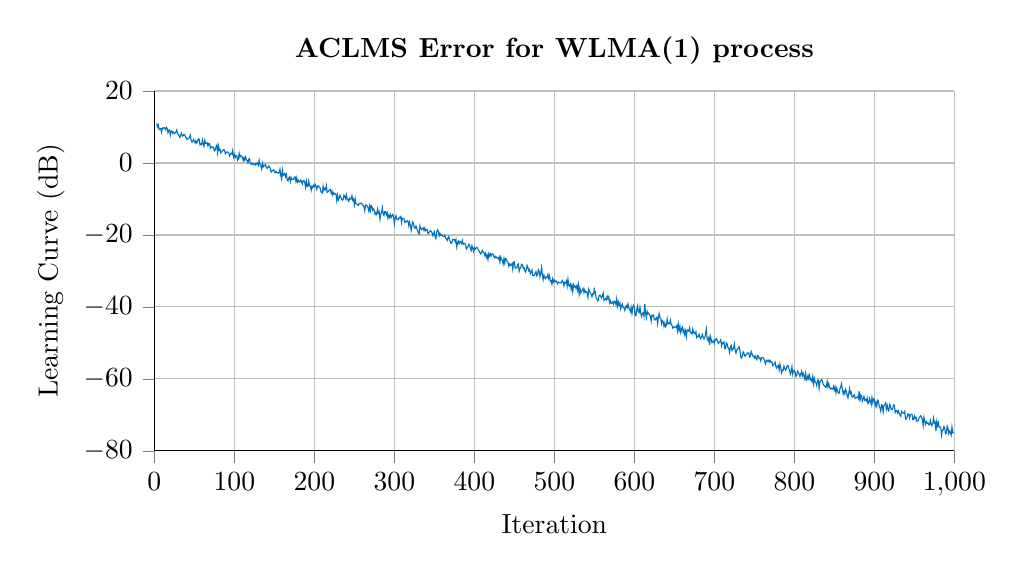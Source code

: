 % This file was created by matlab2tikz.
% Minimal pgfplots version: 1.3
%
%The latest updates can be retrieved from
%  http://www.mathworks.com/matlabcentral/fileexchange/22022-matlab2tikz
%where you can also make suggestions and rate matlab2tikz.
%
\definecolor{mycolor1}{rgb}{0.0,0.447,0.741}%
%
\begin{tikzpicture}

\begin{axis}[%
width=4in,
height=1.8in,
at={(1.011in,0.642in)},
scale only axis,
unbounded coords=jump,
xmin=0,
xmax=1000,
tick align=outside,
xlabel={Iteration},
xmajorgrids,
ymin=-80,
ymax=20,
ylabel={Learning Curve (dB)},
ymajorgrids,
title style={font=\bfseries},
title={ACLMS Error for WLMA(1) process},
axis x line*=bottom,
axis y line*=left
]
\addplot [color=mycolor1,solid,forget plot]
  table[row sep=crcr]{%
1	-inf\\
2	-inf\\
3	10.976\\
4	9.971\\
5	10.513\\
6	9.29\\
7	9.486\\
8	9.522\\
9	8.499\\
10	9.714\\
11	9.561\\
12	9.788\\
13	9.697\\
14	9.252\\
15	9.919\\
16	9.598\\
17	8.405\\
18	9.02\\
19	9.226\\
20	7.702\\
21	8.769\\
22	8.902\\
23	8.207\\
24	8.539\\
25	8.219\\
26	8.306\\
27	8.644\\
28	9.156\\
29	8.065\\
30	7.894\\
31	7.422\\
32	7.109\\
33	7.841\\
34	8.285\\
35	7.428\\
36	7.573\\
37	7.954\\
38	7.919\\
39	7.049\\
40	6.947\\
41	6.508\\
42	6.721\\
43	6.813\\
44	7.216\\
45	7.766\\
46	6.296\\
47	5.757\\
48	6.075\\
49	6.536\\
50	5.958\\
51	5.576\\
52	6.197\\
53	5.54\\
54	5.998\\
55	6.706\\
56	6.657\\
57	5.053\\
58	5.271\\
59	5.068\\
60	6.425\\
61	5.275\\
62	4.594\\
63	6.306\\
64	5.424\\
65	5.39\\
66	5.606\\
67	4.752\\
68	5.384\\
69	5.434\\
70	4.127\\
71	4.5\\
72	4.508\\
73	4.24\\
74	4.313\\
75	3.341\\
76	3.546\\
77	4.385\\
78	4.917\\
79	2.851\\
80	4.796\\
81	3.555\\
82	3.826\\
83	2.769\\
84	3.091\\
85	3.314\\
86	3.588\\
87	3.714\\
88	3.065\\
89	2.579\\
90	3.062\\
91	3.056\\
92	2.965\\
93	2.784\\
94	1.924\\
95	2.45\\
96	2.696\\
97	2.459\\
98	3.527\\
99	1.664\\
100	2.335\\
101	1.492\\
102	2.08\\
103	2.087\\
104	0.728\\
105	1.044\\
106	2.676\\
107	1.664\\
108	2.082\\
109	1.859\\
110	1.611\\
111	0.651\\
112	1.423\\
113	0.752\\
114	1.651\\
115	0.918\\
116	0.674\\
117	0.051\\
118	1.027\\
119	1.192\\
120	-0.27\\
121	-0.132\\
122	-0.364\\
123	-0.071\\
124	-0.469\\
125	-0.418\\
126	-0.579\\
127	-0.075\\
128	-0.355\\
129	-0.015\\
130	-0.636\\
131	0.72\\
132	-0.459\\
133	-0.701\\
134	-1.634\\
135	-0.086\\
136	-1.091\\
137	-0.636\\
138	-0.773\\
139	-0.474\\
140	-1.363\\
141	-1.484\\
142	-1.253\\
143	-0.813\\
144	-1.23\\
145	-1.478\\
146	-2.569\\
147	-2.332\\
148	-2.028\\
149	-1.917\\
150	-2.327\\
151	-2.701\\
152	-2.369\\
153	-2.724\\
154	-2.656\\
155	-2.838\\
156	-2.678\\
157	-1.726\\
158	-3.409\\
159	-4.409\\
160	-1.968\\
161	-3.456\\
162	-3.204\\
163	-2.902\\
164	-3.831\\
165	-3.205\\
166	-4.683\\
167	-4.99\\
168	-4.229\\
169	-3.875\\
170	-5.142\\
171	-4.052\\
172	-4.603\\
173	-4.493\\
174	-4.554\\
175	-3.916\\
176	-3.884\\
177	-5.221\\
178	-4.131\\
179	-5.266\\
180	-4.824\\
181	-5.296\\
182	-5.214\\
183	-4.734\\
184	-5.25\\
185	-5.853\\
186	-4.907\\
187	-4.867\\
188	-5.441\\
189	-6.82\\
190	-5.085\\
191	-6.547\\
192	-6.585\\
193	-4.972\\
194	-6.224\\
195	-6.393\\
196	-7.6\\
197	-6.483\\
198	-6.819\\
199	-6.216\\
200	-6.576\\
201	-5.943\\
202	-6.469\\
203	-7.343\\
204	-6.379\\
205	-6.341\\
206	-6.714\\
207	-6.856\\
208	-7.803\\
209	-8.201\\
210	-8.332\\
211	-6.473\\
212	-7.507\\
213	-7.054\\
214	-7.397\\
215	-6.281\\
216	-8.172\\
217	-8.081\\
218	-7.691\\
219	-7.499\\
220	-7.341\\
221	-8.452\\
222	-7.836\\
223	-8.941\\
224	-8.279\\
225	-8.691\\
226	-8.543\\
227	-8.532\\
228	-10.427\\
229	-8.999\\
230	-10.298\\
231	-9.799\\
232	-8.987\\
233	-9.403\\
234	-9.997\\
235	-10.385\\
236	-10.134\\
237	-8.942\\
238	-9.3\\
239	-9.891\\
240	-8.846\\
241	-10.229\\
242	-10.122\\
243	-10.63\\
244	-9.821\\
245	-10.079\\
246	-9.985\\
247	-9.067\\
248	-10.409\\
249	-10.108\\
250	-11.622\\
251	-9.967\\
252	-11.292\\
253	-11.429\\
254	-11.548\\
255	-11.811\\
256	-11.263\\
257	-11.357\\
258	-11.211\\
259	-11.201\\
260	-11.675\\
261	-11.814\\
262	-12.11\\
263	-13.279\\
264	-11.708\\
265	-11.681\\
266	-11.957\\
267	-12.423\\
268	-13.388\\
269	-11.944\\
270	-13.201\\
271	-11.808\\
272	-12.165\\
273	-13.142\\
274	-12.756\\
275	-13.155\\
276	-14.304\\
277	-13.896\\
278	-14.331\\
279	-12.798\\
280	-13.872\\
281	-13.471\\
282	-15.611\\
283	-14.178\\
284	-13.756\\
285	-12.416\\
286	-14.208\\
287	-14.615\\
288	-13.469\\
289	-13.525\\
290	-14.398\\
291	-13.811\\
292	-15.356\\
293	-14.537\\
294	-15.126\\
295	-14.314\\
296	-15.144\\
297	-14.622\\
298	-14.308\\
299	-15.033\\
300	-16.937\\
301	-15.417\\
302	-14.692\\
303	-15.597\\
304	-15.736\\
305	-15.727\\
306	-15.109\\
307	-15.25\\
308	-14.89\\
309	-16.593\\
310	-15.336\\
311	-15.387\\
312	-15.502\\
313	-16.518\\
314	-16.227\\
315	-16.378\\
316	-16.052\\
317	-16.205\\
318	-17.466\\
319	-16.404\\
320	-17.244\\
321	-18.707\\
322	-17.383\\
323	-16.386\\
324	-17.004\\
325	-18.063\\
326	-18.101\\
327	-17.502\\
328	-18.199\\
329	-18.709\\
330	-19.509\\
331	-19.74\\
332	-17.45\\
333	-18.225\\
334	-18.529\\
335	-18.236\\
336	-18.012\\
337	-18.706\\
338	-18.077\\
339	-18.849\\
340	-18.597\\
341	-18.486\\
342	-19.61\\
343	-19.435\\
344	-19.104\\
345	-18.801\\
346	-19.005\\
347	-19.267\\
348	-20.201\\
349	-19.777\\
350	-19.107\\
351	-20.543\\
352	-20.99\\
353	-19.219\\
354	-18.58\\
355	-18.914\\
356	-20.25\\
357	-19.553\\
358	-20.105\\
359	-19.95\\
360	-20.236\\
361	-20.398\\
362	-20.391\\
363	-20.074\\
364	-20.981\\
365	-21.116\\
366	-21.53\\
367	-20.793\\
368	-20.432\\
369	-21.364\\
370	-21.82\\
371	-22.352\\
372	-22.162\\
373	-21.249\\
374	-21.287\\
375	-21.301\\
376	-21.9\\
377	-21.192\\
378	-23.36\\
379	-22.171\\
380	-21.704\\
381	-22.402\\
382	-21.769\\
383	-21.974\\
384	-22.346\\
385	-21.498\\
386	-22.629\\
387	-22.431\\
388	-22.351\\
389	-22.714\\
390	-23.893\\
391	-23.589\\
392	-23.291\\
393	-22.605\\
394	-22.809\\
395	-23.687\\
396	-24.302\\
397	-22.986\\
398	-23.627\\
399	-24.606\\
400	-23.524\\
401	-23.949\\
402	-23.643\\
403	-23.463\\
404	-23.648\\
405	-24.147\\
406	-24.464\\
407	-24.94\\
408	-25.293\\
409	-24.823\\
410	-24.277\\
411	-24.777\\
412	-24.852\\
413	-25.674\\
414	-25.1\\
415	-26.268\\
416	-25.629\\
417	-26.793\\
418	-25.195\\
419	-25.861\\
420	-25.231\\
421	-25.856\\
422	-25.36\\
423	-25.239\\
424	-25.667\\
425	-26.275\\
426	-25.939\\
427	-26.369\\
428	-26.146\\
429	-26.339\\
430	-26.655\\
431	-26.135\\
432	-27.517\\
433	-26.071\\
434	-26.735\\
435	-27.191\\
436	-28.066\\
437	-26.526\\
438	-27.8\\
439	-26.55\\
440	-26.623\\
441	-27.43\\
442	-27.483\\
443	-28.686\\
444	-28.086\\
445	-28.486\\
446	-28.261\\
447	-27.941\\
448	-29.528\\
449	-27.527\\
450	-27.468\\
451	-29.189\\
452	-29.047\\
453	-29.174\\
454	-28.352\\
455	-28.068\\
456	-30.081\\
457	-29.322\\
458	-28.994\\
459	-28.117\\
460	-28.224\\
461	-29.226\\
462	-29.046\\
463	-29.946\\
464	-30.306\\
465	-29.458\\
466	-28.495\\
467	-29.148\\
468	-29.971\\
469	-29.636\\
470	-30.743\\
471	-30.262\\
472	-29.753\\
473	-31.273\\
474	-31.234\\
475	-31.197\\
476	-30.566\\
477	-30.21\\
478	-31.36\\
479	-30.974\\
480	-29.662\\
481	-30.131\\
482	-31.605\\
483	-30.607\\
484	-29.016\\
485	-31.071\\
486	-32.396\\
487	-31.133\\
488	-31.787\\
489	-32.168\\
490	-31.66\\
491	-31.816\\
492	-30.965\\
493	-32.117\\
494	-31.37\\
495	-32.899\\
496	-32.7\\
497	-33.652\\
498	-32.168\\
499	-33.089\\
500	-32.555\\
501	-32.996\\
502	-32.765\\
503	-33.077\\
504	-33.589\\
505	-33.109\\
506	-33.176\\
507	-33.261\\
508	-33.365\\
509	-33.145\\
510	-32.651\\
511	-33.106\\
512	-34.137\\
513	-33.15\\
514	-33.308\\
515	-32.753\\
516	-34.206\\
517	-32.24\\
518	-34.021\\
519	-34.228\\
520	-33.641\\
521	-35.11\\
522	-33.995\\
523	-35.751\\
524	-33.832\\
525	-34.423\\
526	-34.211\\
527	-34.79\\
528	-34.12\\
529	-35.295\\
530	-33.795\\
531	-36.482\\
532	-34.851\\
533	-36.136\\
534	-35.626\\
535	-35.283\\
536	-34.859\\
537	-35.95\\
538	-35.221\\
539	-35.946\\
540	-35.747\\
541	-36.189\\
542	-37.318\\
543	-35.064\\
544	-35.779\\
545	-36.149\\
546	-36.548\\
547	-37.166\\
548	-36.311\\
549	-36.413\\
550	-35.052\\
551	-35.874\\
552	-37.281\\
553	-37.621\\
554	-38.307\\
555	-38.161\\
556	-36.716\\
557	-36.699\\
558	-37.065\\
559	-37.512\\
560	-36.814\\
561	-36.145\\
562	-38.186\\
563	-37.978\\
564	-37.693\\
565	-38.022\\
566	-37.025\\
567	-37.707\\
568	-37.169\\
569	-38.824\\
570	-38.3\\
571	-39.03\\
572	-38.931\\
573	-38.602\\
574	-39.218\\
575	-38.414\\
576	-38.503\\
577	-39.322\\
578	-37.687\\
579	-39.767\\
580	-38.668\\
581	-39.49\\
582	-38.92\\
583	-40.578\\
584	-39.644\\
585	-39.23\\
586	-40.128\\
587	-40.241\\
588	-40.937\\
589	-40.028\\
590	-39.661\\
591	-40.207\\
592	-39.165\\
593	-40.232\\
594	-40.618\\
595	-41.271\\
596	-40.135\\
597	-41.805\\
598	-40.124\\
599	-39.555\\
600	-40.139\\
601	-42.396\\
602	-42.418\\
603	-40.653\\
604	-39.733\\
605	-41.322\\
606	-41.571\\
607	-40.093\\
608	-41.723\\
609	-42.622\\
610	-41.772\\
611	-41.607\\
612	-42.65\\
613	-39.227\\
614	-41.819\\
615	-42.976\\
616	-41.203\\
617	-41.888\\
618	-41.745\\
619	-42.255\\
620	-42.542\\
621	-43.916\\
622	-42.263\\
623	-42.54\\
624	-42.283\\
625	-43.585\\
626	-43.64\\
627	-43.203\\
628	-42.889\\
629	-44.646\\
630	-42.838\\
631	-41.833\\
632	-43.028\\
633	-43.103\\
634	-44.702\\
635	-43.828\\
636	-44.06\\
637	-45.4\\
638	-44.468\\
639	-45.478\\
640	-45.236\\
641	-43.315\\
642	-44.691\\
643	-44.519\\
644	-44.655\\
645	-43.664\\
646	-44.784\\
647	-45.149\\
648	-45.87\\
649	-45.669\\
650	-45.49\\
651	-45.632\\
652	-45.719\\
653	-45.208\\
654	-46.683\\
655	-44.753\\
656	-46.447\\
657	-45.462\\
658	-47.112\\
659	-46.071\\
660	-45.617\\
661	-46.968\\
662	-46.383\\
663	-47.68\\
664	-46.667\\
665	-48.262\\
666	-46.364\\
667	-46.625\\
668	-46.713\\
669	-45.802\\
670	-47.215\\
671	-47.132\\
672	-47.533\\
673	-46.158\\
674	-47.175\\
675	-47.072\\
676	-47.463\\
677	-46.933\\
678	-48.538\\
679	-48.111\\
680	-48.201\\
681	-47.573\\
682	-48.47\\
683	-48.852\\
684	-48.217\\
685	-47.626\\
686	-48.392\\
687	-48.893\\
688	-48.561\\
689	-47.425\\
690	-46.11\\
691	-48.827\\
692	-49.283\\
693	-48.594\\
694	-50.617\\
695	-48.134\\
696	-48.965\\
697	-49.913\\
698	-49.66\\
699	-49.421\\
700	-50.108\\
701	-48.97\\
702	-49.16\\
703	-48.83\\
704	-49.594\\
705	-50.114\\
706	-49.796\\
707	-49.559\\
708	-49.114\\
709	-50.832\\
710	-49.962\\
711	-50.063\\
712	-49.72\\
713	-51.595\\
714	-51.524\\
715	-49.976\\
716	-50.274\\
717	-51.24\\
718	-51.545\\
719	-52.692\\
720	-51.175\\
721	-50.728\\
722	-52.102\\
723	-51.758\\
724	-51.464\\
725	-50.27\\
726	-52.079\\
727	-52.843\\
728	-51.91\\
729	-51.756\\
730	-51.399\\
731	-51.096\\
732	-52.016\\
733	-53.85\\
734	-54.185\\
735	-53.602\\
736	-52.513\\
737	-52.89\\
738	-53.667\\
739	-53.662\\
740	-53.126\\
741	-53.046\\
742	-52.722\\
743	-52.781\\
744	-53.89\\
745	-53.643\\
746	-52.346\\
747	-52.923\\
748	-53.669\\
749	-53.661\\
750	-54.181\\
751	-53.572\\
752	-54.242\\
753	-54.637\\
754	-53.567\\
755	-53.54\\
756	-54.351\\
757	-54.2\\
758	-54.993\\
759	-54.18\\
760	-54.047\\
761	-54.102\\
762	-54.531\\
763	-55.098\\
764	-55.833\\
765	-54.893\\
766	-54.771\\
767	-55.165\\
768	-54.796\\
769	-55.254\\
770	-54.876\\
771	-55.326\\
772	-55.265\\
773	-56.3\\
774	-56.012\\
775	-55.871\\
776	-55.348\\
777	-56.608\\
778	-56.99\\
779	-56.41\\
780	-56.182\\
781	-57.512\\
782	-55.877\\
783	-56.83\\
784	-58.325\\
785	-57.57\\
786	-57.676\\
787	-56.416\\
788	-56.989\\
789	-57.576\\
790	-57.14\\
791	-56.313\\
792	-56.268\\
793	-57.035\\
794	-57.577\\
795	-58.69\\
796	-58.106\\
797	-56.601\\
798	-58.648\\
799	-57.708\\
800	-57.721\\
801	-58.134\\
802	-59.31\\
803	-58.943\\
804	-57.82\\
805	-58.166\\
806	-58.624\\
807	-59.295\\
808	-58.634\\
809	-57.884\\
810	-59.116\\
811	-58.389\\
812	-59.171\\
813	-60.009\\
814	-58.454\\
815	-60.317\\
816	-60.051\\
817	-59.02\\
818	-59.935\\
819	-58.945\\
820	-60.237\\
821	-60.016\\
822	-60.683\\
823	-59.296\\
824	-61.415\\
825	-59.954\\
826	-60.87\\
827	-61.063\\
828	-61.849\\
829	-60.286\\
830	-60.323\\
831	-62.596\\
832	-60.789\\
833	-60.473\\
834	-60.15\\
835	-60.621\\
836	-61.459\\
837	-61.804\\
838	-61.937\\
839	-62.319\\
840	-62.241\\
841	-60.711\\
842	-62.087\\
843	-61.302\\
844	-62.49\\
845	-62.763\\
846	-62.541\\
847	-62.825\\
848	-62.795\\
849	-62.042\\
850	-63.066\\
851	-62.26\\
852	-63.818\\
853	-62.56\\
854	-63.467\\
855	-63.881\\
856	-63.975\\
857	-62.742\\
858	-62.145\\
859	-61.305\\
860	-62.901\\
861	-64.169\\
862	-63.428\\
863	-64.081\\
864	-62.918\\
865	-63.446\\
866	-64.648\\
867	-65.254\\
868	-63.98\\
869	-62.677\\
870	-64.057\\
871	-63.622\\
872	-64.862\\
873	-65.055\\
874	-64.664\\
875	-64.397\\
876	-65.426\\
877	-65.255\\
878	-65.151\\
879	-64.965\\
880	-65.415\\
881	-63.391\\
882	-66.264\\
883	-64.412\\
884	-64.694\\
885	-66.196\\
886	-65.578\\
887	-64.873\\
888	-65.959\\
889	-65.708\\
890	-66.077\\
891	-65.282\\
892	-66.885\\
893	-66.612\\
894	-65.405\\
895	-66.088\\
896	-67.107\\
897	-65.199\\
898	-66.571\\
899	-65.513\\
900	-65.562\\
901	-67.407\\
902	-66.631\\
903	-67.647\\
904	-65.905\\
905	-66.168\\
906	-67.381\\
907	-68.054\\
908	-68.953\\
909	-67.183\\
910	-67.307\\
911	-69.138\\
912	-67.405\\
913	-67.103\\
914	-66.68\\
915	-68.374\\
916	-67.325\\
917	-68.538\\
918	-68.911\\
919	-67.07\\
920	-67.439\\
921	-68.412\\
922	-68.551\\
923	-68.096\\
924	-67.202\\
925	-67.215\\
926	-69.317\\
927	-68.837\\
928	-68.838\\
929	-69.465\\
930	-68.847\\
931	-69.485\\
932	-69.978\\
933	-70.332\\
934	-69.009\\
935	-69.265\\
936	-69.419\\
937	-69.61\\
938	-69.04\\
939	-71.189\\
940	-71.09\\
941	-70.594\\
942	-69.696\\
943	-69.809\\
944	-70.867\\
945	-69.918\\
946	-69.764\\
947	-69.756\\
948	-71.283\\
949	-71.294\\
950	-70.283\\
951	-70.965\\
952	-70.676\\
953	-71.755\\
954	-71.684\\
955	-71.515\\
956	-70.79\\
957	-70.514\\
958	-70.194\\
959	-70.644\\
960	-71.243\\
961	-73.023\\
962	-70.624\\
963	-71.652\\
964	-72.615\\
965	-71.875\\
966	-72.292\\
967	-72.211\\
968	-72.774\\
969	-72.774\\
970	-71.526\\
971	-72.549\\
972	-72.937\\
973	-72.212\\
974	-70.872\\
975	-72.249\\
976	-72.003\\
977	-74.469\\
978	-71.821\\
979	-72.937\\
980	-72.087\\
981	-73.389\\
982	-73.292\\
983	-73.522\\
984	-75.598\\
985	-74.185\\
986	-74.19\\
987	-73.21\\
988	-73.709\\
989	-75.239\\
990	-75.146\\
991	-73.13\\
992	-73.708\\
993	-75.225\\
994	-74.442\\
995	-74.781\\
996	-75.631\\
997	-73.356\\
998	-74.951\\
999	-74.774\\
1000	-inf\\
};
\end{axis}
\end{tikzpicture}%